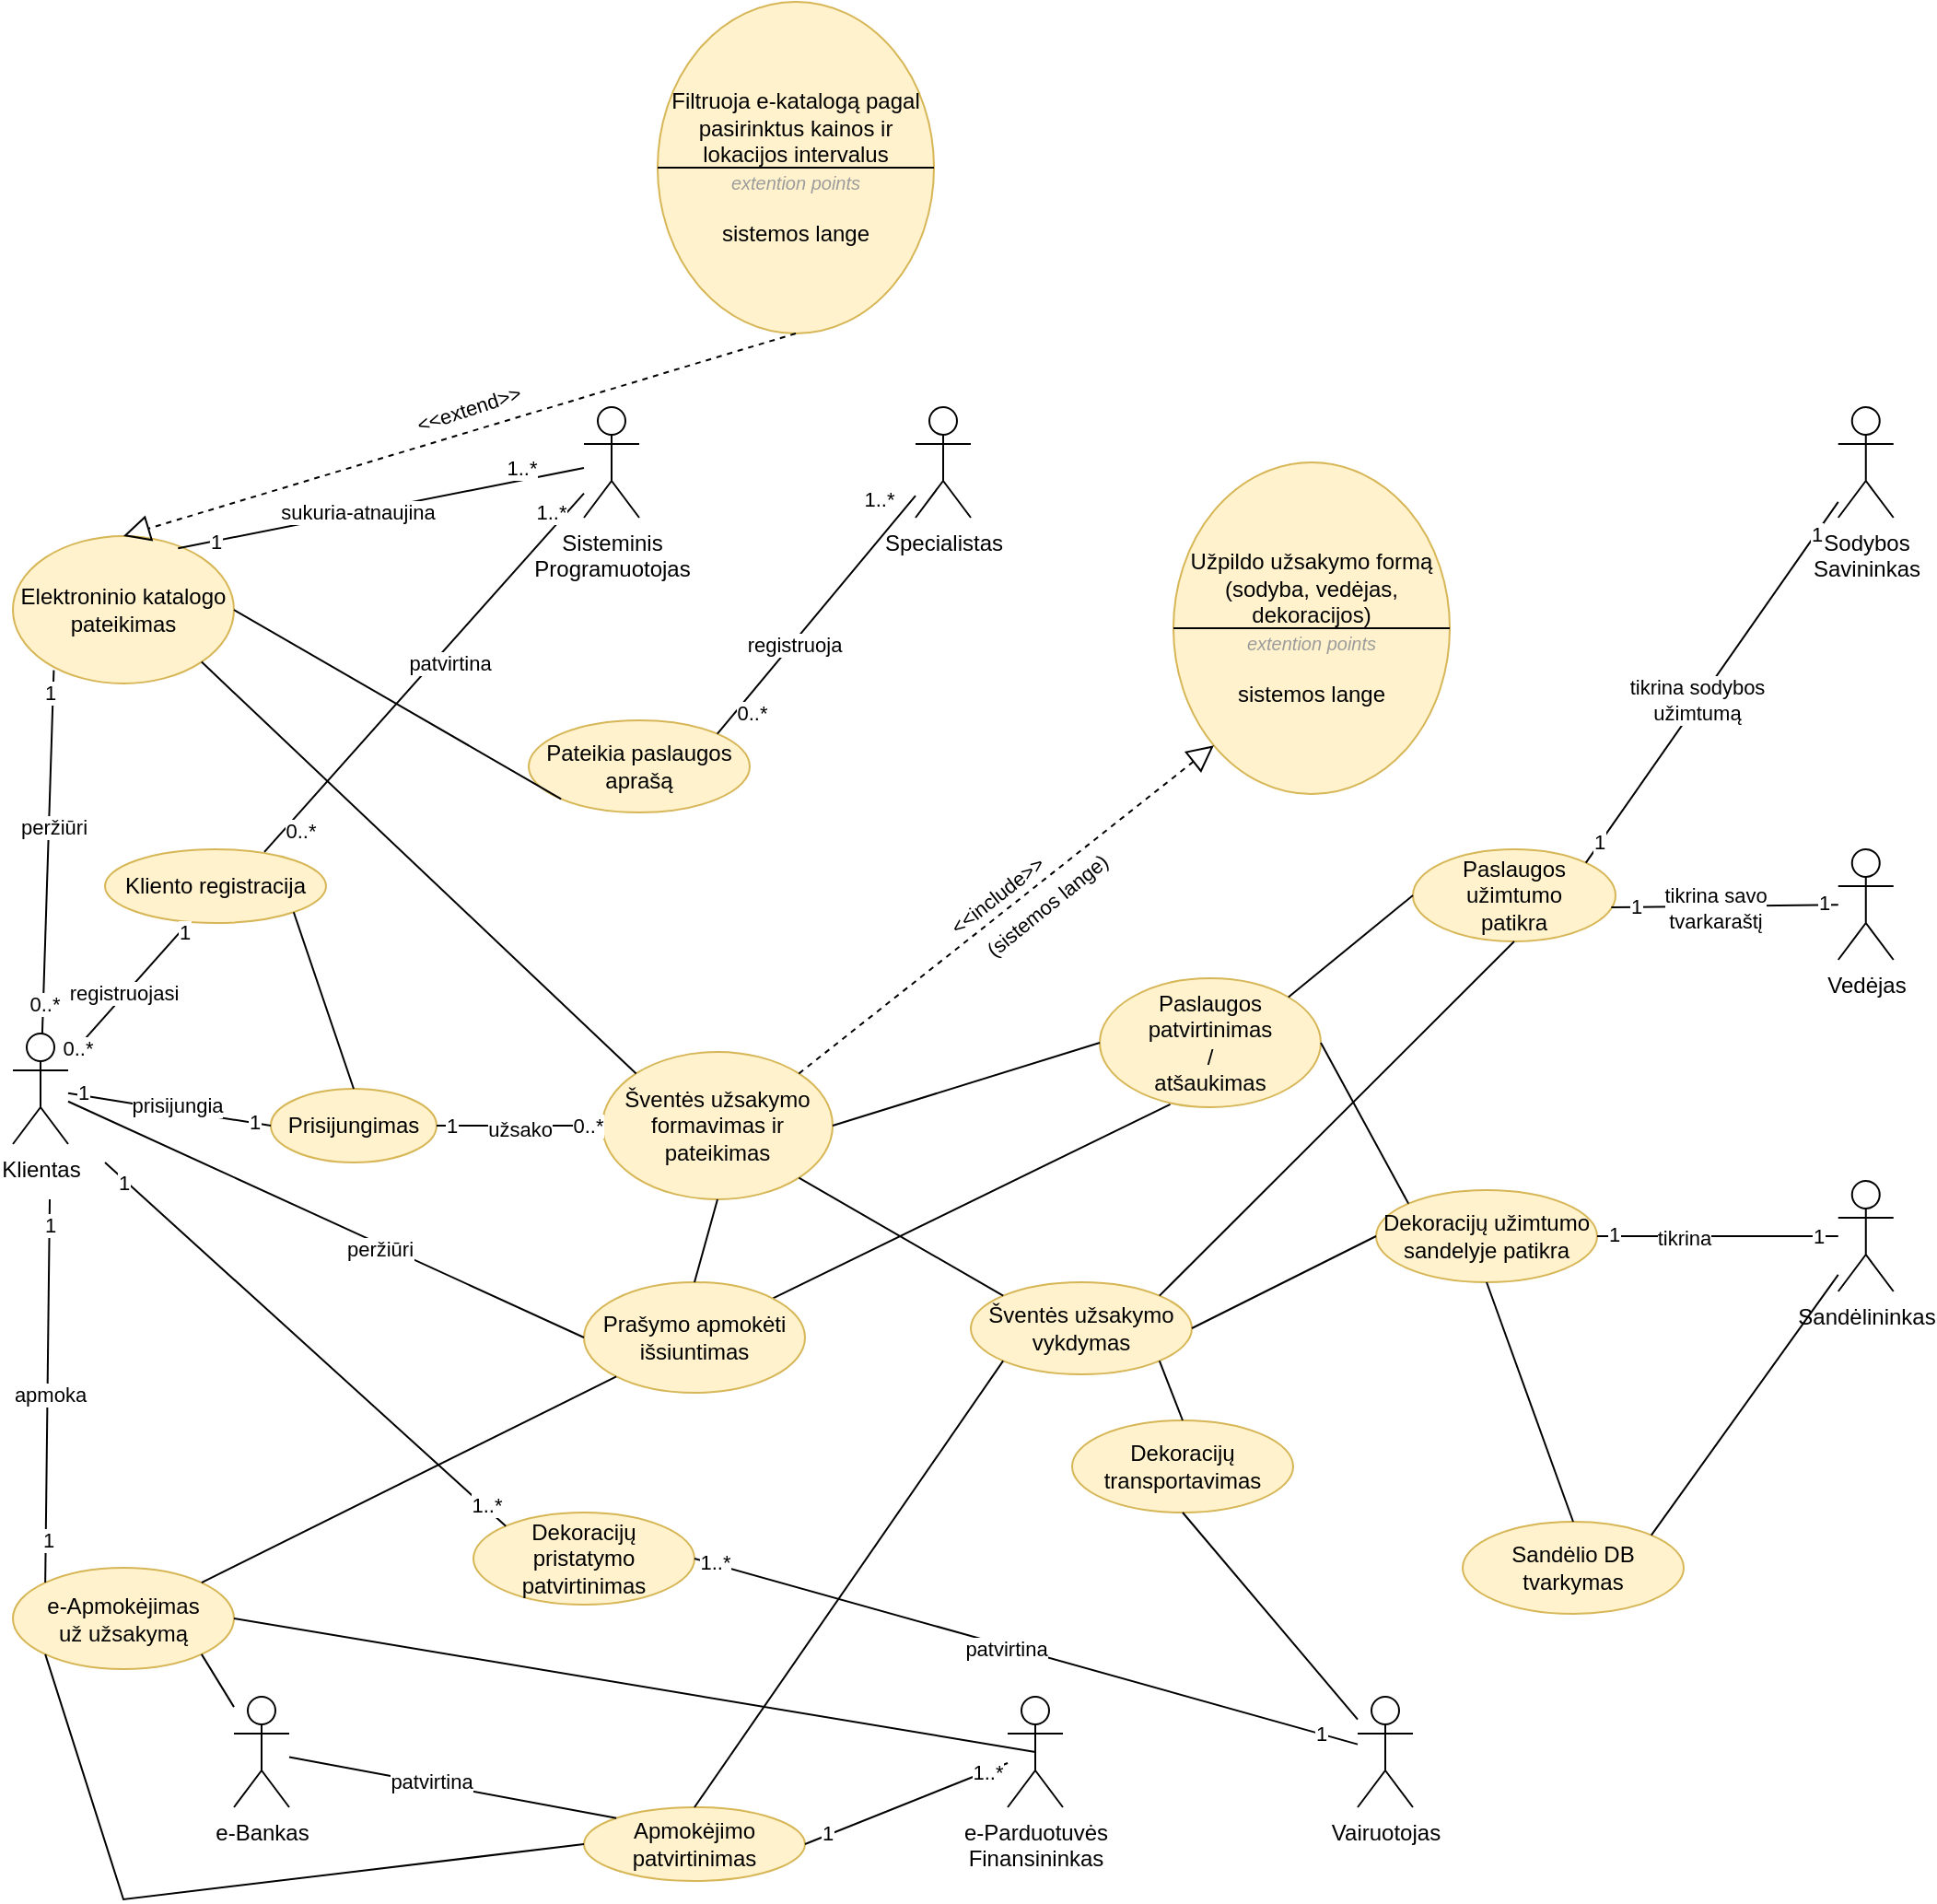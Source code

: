 <mxfile version="21.7.5" type="device">
  <diagram name="Puslapis-1" id="m5UZmGKEjFJvJKyYPvAq">
    <mxGraphModel dx="2049" dy="2252" grid="1" gridSize="10" guides="1" tooltips="1" connect="1" arrows="1" fold="1" page="1" pageScale="1" pageWidth="827" pageHeight="1169" math="0" shadow="0">
      <root>
        <mxCell id="0" />
        <mxCell id="1" parent="0" />
        <mxCell id="rnycu2j4dem3GArB-Dyt-1" value="Klientas" style="shape=umlActor;verticalLabelPosition=bottom;verticalAlign=top;html=1;outlineConnect=0;" parent="1" vertex="1">
          <mxGeometry x="40" y="320" width="30" height="60" as="geometry" />
        </mxCell>
        <mxCell id="rnycu2j4dem3GArB-Dyt-2" value="Vedėjas" style="shape=umlActor;verticalLabelPosition=bottom;verticalAlign=top;html=1;outlineConnect=0;" parent="1" vertex="1">
          <mxGeometry x="1030.88" y="220" width="30" height="60" as="geometry" />
        </mxCell>
        <mxCell id="rnycu2j4dem3GArB-Dyt-3" value="e-Bankas" style="shape=umlActor;verticalLabelPosition=bottom;verticalAlign=top;html=1;outlineConnect=0;" parent="1" vertex="1">
          <mxGeometry x="160" y="680" width="30" height="60" as="geometry" />
        </mxCell>
        <mxCell id="rnycu2j4dem3GArB-Dyt-4" value="Sisteminis&lt;br&gt;Programuotojas" style="shape=umlActor;verticalLabelPosition=bottom;verticalAlign=top;html=1;outlineConnect=0;" parent="1" vertex="1">
          <mxGeometry x="350" y="-20" width="30" height="60" as="geometry" />
        </mxCell>
        <mxCell id="rnycu2j4dem3GArB-Dyt-6" value="Sandėlininkas" style="shape=umlActor;verticalLabelPosition=bottom;verticalAlign=top;html=1;outlineConnect=0;" parent="1" vertex="1">
          <mxGeometry x="1030.88" y="400" width="30" height="60" as="geometry" />
        </mxCell>
        <mxCell id="rnycu2j4dem3GArB-Dyt-8" value="e-Parduotuvės&lt;br&gt;Finansininkas" style="shape=umlActor;verticalLabelPosition=bottom;verticalAlign=top;html=1;outlineConnect=0;" parent="1" vertex="1">
          <mxGeometry x="580" y="680" width="30" height="60" as="geometry" />
        </mxCell>
        <mxCell id="rnycu2j4dem3GArB-Dyt-9" value="Vairuotojas" style="shape=umlActor;verticalLabelPosition=bottom;verticalAlign=top;html=1;outlineConnect=0;" parent="1" vertex="1">
          <mxGeometry x="770" y="680" width="30" height="60" as="geometry" />
        </mxCell>
        <mxCell id="rnycu2j4dem3GArB-Dyt-13" value="Sodybos&lt;br&gt;Savininkas" style="shape=umlActor;verticalLabelPosition=bottom;verticalAlign=top;html=1;outlineConnect=0;" parent="1" vertex="1">
          <mxGeometry x="1030.88" y="-20" width="30" height="60" as="geometry" />
        </mxCell>
        <mxCell id="rnycu2j4dem3GArB-Dyt-15" value="Elektroninio katalogo&lt;br&gt;pateikimas" style="ellipse;whiteSpace=wrap;html=1;fillColor=#fff2cc;strokeColor=#d6b656;" parent="1" vertex="1">
          <mxGeometry x="40" y="50" width="120" height="80" as="geometry" />
        </mxCell>
        <mxCell id="rnycu2j4dem3GArB-Dyt-17" value="Specialistas" style="shape=umlActor;verticalLabelPosition=bottom;verticalAlign=top;html=1;outlineConnect=0;" parent="1" vertex="1">
          <mxGeometry x="530" y="-20" width="30" height="60" as="geometry" />
        </mxCell>
        <mxCell id="rnycu2j4dem3GArB-Dyt-21" value="Pateikia paslaugos&lt;br&gt;aprašą" style="ellipse;whiteSpace=wrap;html=1;fillColor=#fff2cc;strokeColor=#d6b656;" parent="1" vertex="1">
          <mxGeometry x="320" y="150" width="120" height="50" as="geometry" />
        </mxCell>
        <mxCell id="rnycu2j4dem3GArB-Dyt-23" value="" style="endArrow=none;html=1;rounded=0;exitX=1;exitY=0;exitDx=0;exitDy=0;" parent="1" source="rnycu2j4dem3GArB-Dyt-21" target="rnycu2j4dem3GArB-Dyt-17" edge="1">
          <mxGeometry width="50" height="50" relative="1" as="geometry">
            <mxPoint x="390" y="270" as="sourcePoint" />
            <mxPoint x="440" y="220" as="targetPoint" />
          </mxGeometry>
        </mxCell>
        <mxCell id="rnycu2j4dem3GArB-Dyt-26" value="registruoja" style="edgeLabel;html=1;align=center;verticalAlign=middle;resizable=0;points=[];" parent="rnycu2j4dem3GArB-Dyt-23" vertex="1" connectable="0">
          <mxGeometry x="-0.239" y="-1" relative="1" as="geometry">
            <mxPoint as="offset" />
          </mxGeometry>
        </mxCell>
        <mxCell id="rnycu2j4dem3GArB-Dyt-121" value="1..*" style="edgeLabel;html=1;align=center;verticalAlign=middle;resizable=0;points=[];" parent="rnycu2j4dem3GArB-Dyt-23" vertex="1" connectable="0">
          <mxGeometry x="0.873" y="1" relative="1" as="geometry">
            <mxPoint x="-13" y="-6" as="offset" />
          </mxGeometry>
        </mxCell>
        <mxCell id="rnycu2j4dem3GArB-Dyt-122" value="0..*" style="edgeLabel;html=1;align=center;verticalAlign=middle;resizable=0;points=[];" parent="rnycu2j4dem3GArB-Dyt-23" vertex="1" connectable="0">
          <mxGeometry x="-0.848" relative="1" as="geometry">
            <mxPoint x="10" y="-2" as="offset" />
          </mxGeometry>
        </mxCell>
        <mxCell id="rnycu2j4dem3GArB-Dyt-24" value="" style="endArrow=none;html=1;rounded=0;exitX=1;exitY=0.5;exitDx=0;exitDy=0;entryX=0;entryY=1;entryDx=0;entryDy=0;" parent="1" source="rnycu2j4dem3GArB-Dyt-15" target="rnycu2j4dem3GArB-Dyt-21" edge="1">
          <mxGeometry width="50" height="50" relative="1" as="geometry">
            <mxPoint x="390" y="270" as="sourcePoint" />
            <mxPoint x="440" y="220" as="targetPoint" />
          </mxGeometry>
        </mxCell>
        <mxCell id="rnycu2j4dem3GArB-Dyt-25" value="" style="endArrow=none;html=1;rounded=0;exitX=0.747;exitY=0.083;exitDx=0;exitDy=0;exitPerimeter=0;" parent="1" source="rnycu2j4dem3GArB-Dyt-15" target="rnycu2j4dem3GArB-Dyt-4" edge="1">
          <mxGeometry width="50" height="50" relative="1" as="geometry">
            <mxPoint x="390" y="270" as="sourcePoint" />
            <mxPoint x="440" y="220" as="targetPoint" />
          </mxGeometry>
        </mxCell>
        <mxCell id="rnycu2j4dem3GArB-Dyt-27" value="sukuria-atnaujina" style="edgeLabel;html=1;align=center;verticalAlign=middle;resizable=0;points=[];" parent="rnycu2j4dem3GArB-Dyt-25" vertex="1" connectable="0">
          <mxGeometry x="-0.112" y="1" relative="1" as="geometry">
            <mxPoint as="offset" />
          </mxGeometry>
        </mxCell>
        <mxCell id="rnycu2j4dem3GArB-Dyt-125" value="1..*" style="edgeLabel;html=1;align=center;verticalAlign=middle;resizable=0;points=[];" parent="rnycu2j4dem3GArB-Dyt-25" vertex="1" connectable="0">
          <mxGeometry x="0.787" y="1" relative="1" as="geometry">
            <mxPoint x="-10" y="-4" as="offset" />
          </mxGeometry>
        </mxCell>
        <mxCell id="rnycu2j4dem3GArB-Dyt-126" value="1" style="edgeLabel;html=1;align=center;verticalAlign=middle;resizable=0;points=[];" parent="rnycu2j4dem3GArB-Dyt-25" vertex="1" connectable="0">
          <mxGeometry x="-0.812" relative="1" as="geometry">
            <mxPoint as="offset" />
          </mxGeometry>
        </mxCell>
        <mxCell id="rnycu2j4dem3GArB-Dyt-28" value="" style="endArrow=none;html=1;rounded=0;entryX=0.185;entryY=0.91;entryDx=0;entryDy=0;entryPerimeter=0;" parent="1" source="rnycu2j4dem3GArB-Dyt-1" target="rnycu2j4dem3GArB-Dyt-15" edge="1">
          <mxGeometry width="50" height="50" relative="1" as="geometry">
            <mxPoint x="290" y="240" as="sourcePoint" />
            <mxPoint x="340" y="190" as="targetPoint" />
          </mxGeometry>
        </mxCell>
        <mxCell id="rnycu2j4dem3GArB-Dyt-29" value="peržiūri" style="edgeLabel;html=1;align=center;verticalAlign=middle;resizable=0;points=[];" parent="rnycu2j4dem3GArB-Dyt-28" vertex="1" connectable="0">
          <mxGeometry x="0.14" y="-2" relative="1" as="geometry">
            <mxPoint as="offset" />
          </mxGeometry>
        </mxCell>
        <mxCell id="rnycu2j4dem3GArB-Dyt-119" value="0..*" style="edgeLabel;html=1;align=center;verticalAlign=middle;resizable=0;points=[];" parent="rnycu2j4dem3GArB-Dyt-28" vertex="1" connectable="0">
          <mxGeometry x="-0.834" relative="1" as="geometry">
            <mxPoint as="offset" />
          </mxGeometry>
        </mxCell>
        <mxCell id="rnycu2j4dem3GArB-Dyt-120" value="1" style="edgeLabel;html=1;align=center;verticalAlign=middle;resizable=0;points=[];" parent="rnycu2j4dem3GArB-Dyt-28" vertex="1" connectable="0">
          <mxGeometry x="0.878" y="2" relative="1" as="geometry">
            <mxPoint as="offset" />
          </mxGeometry>
        </mxCell>
        <mxCell id="rnycu2j4dem3GArB-Dyt-30" value="Kliento registracija" style="ellipse;whiteSpace=wrap;html=1;fillColor=#fff2cc;strokeColor=#d6b656;" parent="1" vertex="1">
          <mxGeometry x="90" y="220" width="120" height="40" as="geometry" />
        </mxCell>
        <mxCell id="rnycu2j4dem3GArB-Dyt-31" value="" style="endArrow=none;html=1;rounded=0;entryX=0.38;entryY=0.987;entryDx=0;entryDy=0;entryPerimeter=0;" parent="1" source="rnycu2j4dem3GArB-Dyt-1" target="rnycu2j4dem3GArB-Dyt-30" edge="1">
          <mxGeometry width="50" height="50" relative="1" as="geometry">
            <mxPoint x="80" y="240" as="sourcePoint" />
            <mxPoint x="130" y="190" as="targetPoint" />
          </mxGeometry>
        </mxCell>
        <mxCell id="rnycu2j4dem3GArB-Dyt-32" value="registruojasi" style="edgeLabel;html=1;align=center;verticalAlign=middle;resizable=0;points=[];" parent="rnycu2j4dem3GArB-Dyt-31" vertex="1" connectable="0">
          <mxGeometry x="-0.068" y="1" relative="1" as="geometry">
            <mxPoint as="offset" />
          </mxGeometry>
        </mxCell>
        <mxCell id="rnycu2j4dem3GArB-Dyt-117" value="0..*" style="edgeLabel;html=1;align=center;verticalAlign=middle;resizable=0;points=[];" parent="rnycu2j4dem3GArB-Dyt-31" vertex="1" connectable="0">
          <mxGeometry x="-0.856" relative="1" as="geometry">
            <mxPoint as="offset" />
          </mxGeometry>
        </mxCell>
        <mxCell id="rnycu2j4dem3GArB-Dyt-118" value="1" style="edgeLabel;html=1;align=center;verticalAlign=middle;resizable=0;points=[];" parent="rnycu2j4dem3GArB-Dyt-31" vertex="1" connectable="0">
          <mxGeometry x="0.881" y="-1" relative="1" as="geometry">
            <mxPoint as="offset" />
          </mxGeometry>
        </mxCell>
        <mxCell id="rnycu2j4dem3GArB-Dyt-33" value="" style="endArrow=none;html=1;rounded=0;exitX=0.721;exitY=0.035;exitDx=0;exitDy=0;exitPerimeter=0;" parent="1" source="rnycu2j4dem3GArB-Dyt-30" target="rnycu2j4dem3GArB-Dyt-4" edge="1">
          <mxGeometry width="50" height="50" relative="1" as="geometry">
            <mxPoint x="80" y="190" as="sourcePoint" />
            <mxPoint x="130" y="140" as="targetPoint" />
          </mxGeometry>
        </mxCell>
        <mxCell id="rnycu2j4dem3GArB-Dyt-34" value="patvirtina" style="edgeLabel;html=1;align=center;verticalAlign=middle;resizable=0;points=[];" parent="rnycu2j4dem3GArB-Dyt-33" vertex="1" connectable="0">
          <mxGeometry x="-0.383" y="1" relative="1" as="geometry">
            <mxPoint x="47" y="-42" as="offset" />
          </mxGeometry>
        </mxCell>
        <mxCell id="rnycu2j4dem3GArB-Dyt-123" value="1..*" style="edgeLabel;html=1;align=center;verticalAlign=middle;resizable=0;points=[];" parent="rnycu2j4dem3GArB-Dyt-33" vertex="1" connectable="0">
          <mxGeometry x="0.91" y="1" relative="1" as="geometry">
            <mxPoint x="-10" y="2" as="offset" />
          </mxGeometry>
        </mxCell>
        <mxCell id="rnycu2j4dem3GArB-Dyt-124" value="0..*" style="edgeLabel;html=1;align=center;verticalAlign=middle;resizable=0;points=[];" parent="rnycu2j4dem3GArB-Dyt-33" vertex="1" connectable="0">
          <mxGeometry x="-0.872" y="1" relative="1" as="geometry">
            <mxPoint x="9" y="1" as="offset" />
          </mxGeometry>
        </mxCell>
        <mxCell id="rnycu2j4dem3GArB-Dyt-36" value="Šventės užsakymo formavimas ir pateikimas" style="ellipse;whiteSpace=wrap;html=1;fillColor=#fff2cc;strokeColor=#d6b656;" parent="1" vertex="1">
          <mxGeometry x="360" y="330" width="125" height="80" as="geometry" />
        </mxCell>
        <mxCell id="rnycu2j4dem3GArB-Dyt-38" value="Prisijungimas" style="ellipse;whiteSpace=wrap;html=1;fillColor=#fff2cc;strokeColor=#d6b656;" parent="1" vertex="1">
          <mxGeometry x="180" y="350" width="90" height="40" as="geometry" />
        </mxCell>
        <mxCell id="rnycu2j4dem3GArB-Dyt-39" value="" style="endArrow=none;html=1;rounded=0;entryX=0;entryY=0.5;entryDx=0;entryDy=0;" parent="1" source="rnycu2j4dem3GArB-Dyt-1" target="rnycu2j4dem3GArB-Dyt-38" edge="1">
          <mxGeometry width="50" height="50" relative="1" as="geometry">
            <mxPoint x="330" y="380" as="sourcePoint" />
            <mxPoint x="380" y="330" as="targetPoint" />
          </mxGeometry>
        </mxCell>
        <mxCell id="rnycu2j4dem3GArB-Dyt-41" value="prisijungia" style="edgeLabel;html=1;align=center;verticalAlign=middle;resizable=0;points=[];" parent="rnycu2j4dem3GArB-Dyt-39" vertex="1" connectable="0">
          <mxGeometry x="0.069" y="3" relative="1" as="geometry">
            <mxPoint as="offset" />
          </mxGeometry>
        </mxCell>
        <mxCell id="rnycu2j4dem3GArB-Dyt-127" value="1" style="edgeLabel;html=1;align=center;verticalAlign=middle;resizable=0;points=[];" parent="rnycu2j4dem3GArB-Dyt-39" vertex="1" connectable="0">
          <mxGeometry x="-0.858" y="2" relative="1" as="geometry">
            <mxPoint as="offset" />
          </mxGeometry>
        </mxCell>
        <mxCell id="rnycu2j4dem3GArB-Dyt-128" value="1" style="edgeLabel;html=1;align=center;verticalAlign=middle;resizable=0;points=[];" parent="rnycu2j4dem3GArB-Dyt-39" vertex="1" connectable="0">
          <mxGeometry x="0.829" y="1" relative="1" as="geometry">
            <mxPoint as="offset" />
          </mxGeometry>
        </mxCell>
        <mxCell id="rnycu2j4dem3GArB-Dyt-40" value="" style="endArrow=none;html=1;rounded=0;entryX=0;entryY=0.5;entryDx=0;entryDy=0;exitX=1;exitY=0.5;exitDx=0;exitDy=0;" parent="1" source="rnycu2j4dem3GArB-Dyt-38" target="rnycu2j4dem3GArB-Dyt-36" edge="1">
          <mxGeometry width="50" height="50" relative="1" as="geometry">
            <mxPoint x="230" y="388" as="sourcePoint" />
            <mxPoint x="313" y="410" as="targetPoint" />
          </mxGeometry>
        </mxCell>
        <mxCell id="rnycu2j4dem3GArB-Dyt-44" value="užsako" style="edgeLabel;html=1;align=center;verticalAlign=middle;resizable=0;points=[];" parent="rnycu2j4dem3GArB-Dyt-40" vertex="1" connectable="0">
          <mxGeometry x="0.0" y="-2" relative="1" as="geometry">
            <mxPoint as="offset" />
          </mxGeometry>
        </mxCell>
        <mxCell id="rnycu2j4dem3GArB-Dyt-135" value="1" style="edgeLabel;html=1;align=center;verticalAlign=middle;resizable=0;points=[];" parent="rnycu2j4dem3GArB-Dyt-40" vertex="1" connectable="0">
          <mxGeometry x="-0.819" relative="1" as="geometry">
            <mxPoint as="offset" />
          </mxGeometry>
        </mxCell>
        <mxCell id="rnycu2j4dem3GArB-Dyt-136" value="0..*" style="edgeLabel;html=1;align=center;verticalAlign=middle;resizable=0;points=[];" parent="rnycu2j4dem3GArB-Dyt-40" vertex="1" connectable="0">
          <mxGeometry x="0.806" relative="1" as="geometry">
            <mxPoint as="offset" />
          </mxGeometry>
        </mxCell>
        <mxCell id="rnycu2j4dem3GArB-Dyt-45" value="Paslaugos patvirtinimas&lt;br&gt;/&lt;br&gt;atšaukimas" style="ellipse;whiteSpace=wrap;html=1;fillColor=#fff2cc;strokeColor=#d6b656;" parent="1" vertex="1">
          <mxGeometry x="630" y="290" width="120" height="70" as="geometry" />
        </mxCell>
        <mxCell id="rnycu2j4dem3GArB-Dyt-46" value="Paslaugos užimtumo&lt;br&gt;patikra" style="ellipse;whiteSpace=wrap;html=1;fillColor=#fff2cc;strokeColor=#d6b656;" parent="1" vertex="1">
          <mxGeometry x="800" y="220" width="110" height="50" as="geometry" />
        </mxCell>
        <mxCell id="rnycu2j4dem3GArB-Dyt-48" value="" style="endArrow=none;html=1;rounded=0;exitX=1;exitY=0;exitDx=0;exitDy=0;" parent="1" source="rnycu2j4dem3GArB-Dyt-46" target="rnycu2j4dem3GArB-Dyt-13" edge="1">
          <mxGeometry width="50" height="50" relative="1" as="geometry">
            <mxPoint x="900.002" y="185.393" as="sourcePoint" />
            <mxPoint x="510.88" y="270" as="targetPoint" />
          </mxGeometry>
        </mxCell>
        <mxCell id="rnycu2j4dem3GArB-Dyt-55" value="tikrina sodybos&lt;br&gt;užimtumą" style="edgeLabel;html=1;align=center;verticalAlign=middle;resizable=0;points=[];" parent="rnycu2j4dem3GArB-Dyt-48" vertex="1" connectable="0">
          <mxGeometry x="0.069" relative="1" as="geometry">
            <mxPoint x="-13" y="16" as="offset" />
          </mxGeometry>
        </mxCell>
        <mxCell id="rnycu2j4dem3GArB-Dyt-145" value="1" style="edgeLabel;html=1;align=center;verticalAlign=middle;resizable=0;points=[];" parent="rnycu2j4dem3GArB-Dyt-48" vertex="1" connectable="0">
          <mxGeometry x="0.821" relative="1" as="geometry">
            <mxPoint as="offset" />
          </mxGeometry>
        </mxCell>
        <mxCell id="rnycu2j4dem3GArB-Dyt-146" value="1" style="edgeLabel;html=1;align=center;verticalAlign=middle;resizable=0;points=[];" parent="rnycu2j4dem3GArB-Dyt-48" vertex="1" connectable="0">
          <mxGeometry x="-0.89" y="1" relative="1" as="geometry">
            <mxPoint as="offset" />
          </mxGeometry>
        </mxCell>
        <mxCell id="rnycu2j4dem3GArB-Dyt-49" value="" style="endArrow=none;html=1;rounded=0;exitX=0.979;exitY=0.63;exitDx=0;exitDy=0;exitPerimeter=0;" parent="1" source="rnycu2j4dem3GArB-Dyt-46" target="rnycu2j4dem3GArB-Dyt-2" edge="1">
          <mxGeometry width="50" height="50" relative="1" as="geometry">
            <mxPoint x="904.722" y="222.7" as="sourcePoint" />
            <mxPoint x="873.88" y="190" as="targetPoint" />
          </mxGeometry>
        </mxCell>
        <mxCell id="rnycu2j4dem3GArB-Dyt-57" value="tikrina savo&lt;br&gt;tvarkaraštį" style="edgeLabel;html=1;align=center;verticalAlign=middle;resizable=0;points=[];" parent="rnycu2j4dem3GArB-Dyt-49" vertex="1" connectable="0">
          <mxGeometry x="-0.085" y="-1" relative="1" as="geometry">
            <mxPoint as="offset" />
          </mxGeometry>
        </mxCell>
        <mxCell id="rnycu2j4dem3GArB-Dyt-144" value="1" style="edgeLabel;html=1;align=center;verticalAlign=middle;resizable=0;points=[];" parent="rnycu2j4dem3GArB-Dyt-49" vertex="1" connectable="0">
          <mxGeometry x="0.868" y="2" relative="1" as="geometry">
            <mxPoint as="offset" />
          </mxGeometry>
        </mxCell>
        <mxCell id="rnycu2j4dem3GArB-Dyt-147" value="1" style="edgeLabel;html=1;align=center;verticalAlign=middle;resizable=0;points=[];" parent="rnycu2j4dem3GArB-Dyt-49" vertex="1" connectable="0">
          <mxGeometry x="-0.781" y="1" relative="1" as="geometry">
            <mxPoint as="offset" />
          </mxGeometry>
        </mxCell>
        <mxCell id="rnycu2j4dem3GArB-Dyt-50" value="" style="endArrow=none;html=1;rounded=0;exitX=1;exitY=0;exitDx=0;exitDy=0;entryX=0;entryY=0.5;entryDx=0;entryDy=0;" parent="1" source="rnycu2j4dem3GArB-Dyt-45" target="rnycu2j4dem3GArB-Dyt-46" edge="1">
          <mxGeometry width="50" height="50" relative="1" as="geometry">
            <mxPoint x="540" y="280" as="sourcePoint" />
            <mxPoint x="590" y="270" as="targetPoint" />
          </mxGeometry>
        </mxCell>
        <mxCell id="rnycu2j4dem3GArB-Dyt-52" value="" style="endArrow=none;html=1;rounded=0;entryX=0;entryY=0.5;entryDx=0;entryDy=0;exitX=1;exitY=0.5;exitDx=0;exitDy=0;" parent="1" source="rnycu2j4dem3GArB-Dyt-36" target="rnycu2j4dem3GArB-Dyt-45" edge="1">
          <mxGeometry width="50" height="50" relative="1" as="geometry">
            <mxPoint x="400" y="360" as="sourcePoint" />
            <mxPoint x="450" y="310" as="targetPoint" />
          </mxGeometry>
        </mxCell>
        <mxCell id="rnycu2j4dem3GArB-Dyt-59" value="Dekoracijų&amp;nbsp;užimtumo sandelyje patikra" style="ellipse;whiteSpace=wrap;html=1;fillColor=#fff2cc;strokeColor=#d6b656;" parent="1" vertex="1">
          <mxGeometry x="780" y="405" width="120" height="50" as="geometry" />
        </mxCell>
        <mxCell id="rnycu2j4dem3GArB-Dyt-63" value="" style="endArrow=none;html=1;rounded=0;exitX=1;exitY=0.5;exitDx=0;exitDy=0;" parent="1" source="rnycu2j4dem3GArB-Dyt-59" target="rnycu2j4dem3GArB-Dyt-6" edge="1">
          <mxGeometry width="50" height="50" relative="1" as="geometry">
            <mxPoint x="710" y="490" as="sourcePoint" />
            <mxPoint x="760" y="440" as="targetPoint" />
          </mxGeometry>
        </mxCell>
        <mxCell id="rnycu2j4dem3GArB-Dyt-64" value="tikrina" style="edgeLabel;html=1;align=center;verticalAlign=middle;resizable=0;points=[];" parent="rnycu2j4dem3GArB-Dyt-63" vertex="1" connectable="0">
          <mxGeometry x="-0.281" y="-1" relative="1" as="geometry">
            <mxPoint as="offset" />
          </mxGeometry>
        </mxCell>
        <mxCell id="rnycu2j4dem3GArB-Dyt-142" value="1" style="edgeLabel;html=1;align=center;verticalAlign=middle;resizable=0;points=[];" parent="rnycu2j4dem3GArB-Dyt-63" vertex="1" connectable="0">
          <mxGeometry x="-0.863" y="1" relative="1" as="geometry">
            <mxPoint as="offset" />
          </mxGeometry>
        </mxCell>
        <mxCell id="rnycu2j4dem3GArB-Dyt-143" value="1" style="edgeLabel;html=1;align=center;verticalAlign=middle;resizable=0;points=[];" parent="rnycu2j4dem3GArB-Dyt-63" vertex="1" connectable="0">
          <mxGeometry x="0.832" relative="1" as="geometry">
            <mxPoint as="offset" />
          </mxGeometry>
        </mxCell>
        <mxCell id="rnycu2j4dem3GArB-Dyt-65" value="" style="endArrow=none;html=1;rounded=0;entryX=1;entryY=0.5;entryDx=0;entryDy=0;exitX=0;exitY=0;exitDx=0;exitDy=0;" parent="1" source="rnycu2j4dem3GArB-Dyt-59" target="rnycu2j4dem3GArB-Dyt-45" edge="1">
          <mxGeometry width="50" height="50" relative="1" as="geometry">
            <mxPoint x="710" y="490" as="sourcePoint" />
            <mxPoint x="760" y="440" as="targetPoint" />
          </mxGeometry>
        </mxCell>
        <mxCell id="rnycu2j4dem3GArB-Dyt-67" value="Sandėlio DB tvarkymas" style="ellipse;whiteSpace=wrap;html=1;fillColor=#fff2cc;strokeColor=#d6b656;" parent="1" vertex="1">
          <mxGeometry x="827" y="585" width="120" height="50" as="geometry" />
        </mxCell>
        <mxCell id="rnycu2j4dem3GArB-Dyt-68" value="" style="endArrow=none;html=1;rounded=0;exitX=1;exitY=0;exitDx=0;exitDy=0;" parent="1" source="rnycu2j4dem3GArB-Dyt-67" target="rnycu2j4dem3GArB-Dyt-6" edge="1">
          <mxGeometry width="50" height="50" relative="1" as="geometry">
            <mxPoint x="890" y="570" as="sourcePoint" />
            <mxPoint x="930" y="480" as="targetPoint" />
          </mxGeometry>
        </mxCell>
        <mxCell id="rnycu2j4dem3GArB-Dyt-69" value="" style="endArrow=none;html=1;rounded=0;entryX=0.5;entryY=1;entryDx=0;entryDy=0;exitX=0.5;exitY=0;exitDx=0;exitDy=0;" parent="1" source="rnycu2j4dem3GArB-Dyt-67" target="rnycu2j4dem3GArB-Dyt-59" edge="1">
          <mxGeometry width="50" height="50" relative="1" as="geometry">
            <mxPoint x="750" y="610" as="sourcePoint" />
            <mxPoint x="762.573" y="532.616" as="targetPoint" />
          </mxGeometry>
        </mxCell>
        <mxCell id="rnycu2j4dem3GArB-Dyt-74" value="e-Apmokėjimas&lt;br&gt;už užsakymą" style="ellipse;whiteSpace=wrap;html=1;fillColor=#fff2cc;strokeColor=#d6b656;" parent="1" vertex="1">
          <mxGeometry x="40" y="610" width="120" height="55" as="geometry" />
        </mxCell>
        <mxCell id="rnycu2j4dem3GArB-Dyt-75" value="" style="endArrow=none;html=1;rounded=0;exitX=0;exitY=0;exitDx=0;exitDy=0;" parent="1" source="rnycu2j4dem3GArB-Dyt-74" edge="1">
          <mxGeometry width="50" height="50" relative="1" as="geometry">
            <mxPoint x="80" y="520" as="sourcePoint" />
            <mxPoint x="60" y="410" as="targetPoint" />
          </mxGeometry>
        </mxCell>
        <mxCell id="rnycu2j4dem3GArB-Dyt-87" value="apmoka" style="edgeLabel;html=1;align=center;verticalAlign=middle;resizable=0;points=[];" parent="rnycu2j4dem3GArB-Dyt-75" vertex="1" connectable="0">
          <mxGeometry x="-0.013" y="-1" relative="1" as="geometry">
            <mxPoint as="offset" />
          </mxGeometry>
        </mxCell>
        <mxCell id="rnycu2j4dem3GArB-Dyt-133" value="1" style="edgeLabel;html=1;align=center;verticalAlign=middle;resizable=0;points=[];" parent="rnycu2j4dem3GArB-Dyt-75" vertex="1" connectable="0">
          <mxGeometry x="0.864" relative="1" as="geometry">
            <mxPoint as="offset" />
          </mxGeometry>
        </mxCell>
        <mxCell id="rnycu2j4dem3GArB-Dyt-134" value="1" style="edgeLabel;html=1;align=center;verticalAlign=middle;resizable=0;points=[];" parent="rnycu2j4dem3GArB-Dyt-75" vertex="1" connectable="0">
          <mxGeometry x="-0.774" y="-1" relative="1" as="geometry">
            <mxPoint as="offset" />
          </mxGeometry>
        </mxCell>
        <mxCell id="rnycu2j4dem3GArB-Dyt-77" value="" style="endArrow=none;html=1;rounded=0;entryX=1;entryY=1;entryDx=0;entryDy=0;" parent="1" source="rnycu2j4dem3GArB-Dyt-3" target="rnycu2j4dem3GArB-Dyt-74" edge="1">
          <mxGeometry width="50" height="50" relative="1" as="geometry">
            <mxPoint x="140" y="710" as="sourcePoint" />
            <mxPoint x="190" y="660" as="targetPoint" />
          </mxGeometry>
        </mxCell>
        <mxCell id="rnycu2j4dem3GArB-Dyt-80" value="Apmokėjimo patvirtinimas" style="ellipse;whiteSpace=wrap;html=1;fillColor=#fff2cc;strokeColor=#d6b656;" parent="1" vertex="1">
          <mxGeometry x="350" y="740" width="120" height="40" as="geometry" />
        </mxCell>
        <mxCell id="rnycu2j4dem3GArB-Dyt-81" value="" style="endArrow=none;html=1;rounded=0;entryX=0;entryY=1;entryDx=0;entryDy=0;exitX=0;exitY=0.5;exitDx=0;exitDy=0;" parent="1" source="rnycu2j4dem3GArB-Dyt-80" target="rnycu2j4dem3GArB-Dyt-74" edge="1">
          <mxGeometry width="50" height="50" relative="1" as="geometry">
            <mxPoint x="50" y="690" as="sourcePoint" />
            <mxPoint x="100" y="640" as="targetPoint" />
            <Array as="points">
              <mxPoint x="100" y="790" />
            </Array>
          </mxGeometry>
        </mxCell>
        <mxCell id="rnycu2j4dem3GArB-Dyt-84" value="" style="endArrow=none;html=1;rounded=0;entryX=0;entryY=0;entryDx=0;entryDy=0;" parent="1" source="rnycu2j4dem3GArB-Dyt-3" target="rnycu2j4dem3GArB-Dyt-80" edge="1">
          <mxGeometry width="50" height="50" relative="1" as="geometry">
            <mxPoint x="270" y="740" as="sourcePoint" />
            <mxPoint x="320" y="690" as="targetPoint" />
          </mxGeometry>
        </mxCell>
        <mxCell id="rnycu2j4dem3GArB-Dyt-89" value="patvirtina" style="edgeLabel;html=1;align=center;verticalAlign=middle;resizable=0;points=[];" parent="rnycu2j4dem3GArB-Dyt-84" vertex="1" connectable="0">
          <mxGeometry x="-0.138" y="1" relative="1" as="geometry">
            <mxPoint as="offset" />
          </mxGeometry>
        </mxCell>
        <mxCell id="rnycu2j4dem3GArB-Dyt-85" value="" style="endArrow=none;html=1;rounded=0;exitX=1;exitY=0.5;exitDx=0;exitDy=0;" parent="1" source="rnycu2j4dem3GArB-Dyt-80" target="rnycu2j4dem3GArB-Dyt-8" edge="1">
          <mxGeometry width="50" height="50" relative="1" as="geometry">
            <mxPoint x="500" y="830" as="sourcePoint" />
            <mxPoint x="550" y="780" as="targetPoint" />
          </mxGeometry>
        </mxCell>
        <mxCell id="rnycu2j4dem3GArB-Dyt-129" value="1..*" style="edgeLabel;html=1;align=center;verticalAlign=middle;resizable=0;points=[];" parent="rnycu2j4dem3GArB-Dyt-85" vertex="1" connectable="0">
          <mxGeometry x="0.788" relative="1" as="geometry">
            <mxPoint as="offset" />
          </mxGeometry>
        </mxCell>
        <mxCell id="rnycu2j4dem3GArB-Dyt-131" value="1" style="edgeLabel;html=1;align=center;verticalAlign=middle;resizable=0;points=[];" parent="rnycu2j4dem3GArB-Dyt-85" vertex="1" connectable="0">
          <mxGeometry x="-0.776" y="1" relative="1" as="geometry">
            <mxPoint as="offset" />
          </mxGeometry>
        </mxCell>
        <mxCell id="rnycu2j4dem3GArB-Dyt-90" value="Dekoracijų transportavimas" style="ellipse;whiteSpace=wrap;html=1;fillColor=#fff2cc;strokeColor=#d6b656;" parent="1" vertex="1">
          <mxGeometry x="615" y="530" width="120" height="50" as="geometry" />
        </mxCell>
        <mxCell id="rnycu2j4dem3GArB-Dyt-91" value="Šventės užsakymo vykdymas" style="ellipse;whiteSpace=wrap;html=1;fillColor=#fff2cc;strokeColor=#d6b656;" parent="1" vertex="1">
          <mxGeometry x="560" y="455" width="120" height="50" as="geometry" />
        </mxCell>
        <mxCell id="rnycu2j4dem3GArB-Dyt-92" value="Dekoracijų&lt;br&gt;pristatymo patvirtinimas" style="ellipse;whiteSpace=wrap;html=1;fillColor=#fff2cc;strokeColor=#d6b656;" parent="1" vertex="1">
          <mxGeometry x="290" y="580" width="120" height="50" as="geometry" />
        </mxCell>
        <mxCell id="rnycu2j4dem3GArB-Dyt-93" value="" style="endArrow=none;html=1;rounded=0;exitX=0;exitY=0;exitDx=0;exitDy=0;" parent="1" source="rnycu2j4dem3GArB-Dyt-92" edge="1">
          <mxGeometry width="50" height="50" relative="1" as="geometry">
            <mxPoint x="150" y="520" as="sourcePoint" />
            <mxPoint x="90" y="390" as="targetPoint" />
          </mxGeometry>
        </mxCell>
        <mxCell id="rnycu2j4dem3GArB-Dyt-137" value="1" style="edgeLabel;html=1;align=center;verticalAlign=middle;resizable=0;points=[];" parent="rnycu2j4dem3GArB-Dyt-93" vertex="1" connectable="0">
          <mxGeometry x="0.902" y="1" relative="1" as="geometry">
            <mxPoint as="offset" />
          </mxGeometry>
        </mxCell>
        <mxCell id="rnycu2j4dem3GArB-Dyt-138" value="1..*" style="edgeLabel;html=1;align=center;verticalAlign=middle;resizable=0;points=[];" parent="rnycu2j4dem3GArB-Dyt-93" vertex="1" connectable="0">
          <mxGeometry x="-0.891" y="-1" relative="1" as="geometry">
            <mxPoint as="offset" />
          </mxGeometry>
        </mxCell>
        <mxCell id="rnycu2j4dem3GArB-Dyt-94" value="" style="endArrow=none;html=1;rounded=0;exitX=1;exitY=0.5;exitDx=0;exitDy=0;" parent="1" source="rnycu2j4dem3GArB-Dyt-92" target="rnycu2j4dem3GArB-Dyt-9" edge="1">
          <mxGeometry width="50" height="50" relative="1" as="geometry">
            <mxPoint x="530" y="630" as="sourcePoint" />
            <mxPoint x="580" y="580" as="targetPoint" />
          </mxGeometry>
        </mxCell>
        <mxCell id="rnycu2j4dem3GArB-Dyt-139" value="1" style="edgeLabel;html=1;align=center;verticalAlign=middle;resizable=0;points=[];" parent="rnycu2j4dem3GArB-Dyt-94" vertex="1" connectable="0">
          <mxGeometry x="0.888" relative="1" as="geometry">
            <mxPoint as="offset" />
          </mxGeometry>
        </mxCell>
        <mxCell id="rnycu2j4dem3GArB-Dyt-140" value="1..*" style="edgeLabel;html=1;align=center;verticalAlign=middle;resizable=0;points=[];" parent="rnycu2j4dem3GArB-Dyt-94" vertex="1" connectable="0">
          <mxGeometry x="-0.945" y="1" relative="1" as="geometry">
            <mxPoint as="offset" />
          </mxGeometry>
        </mxCell>
        <mxCell id="rnycu2j4dem3GArB-Dyt-141" value="patvirtina" style="edgeLabel;html=1;align=center;verticalAlign=middle;resizable=0;points=[];" parent="rnycu2j4dem3GArB-Dyt-94" vertex="1" connectable="0">
          <mxGeometry x="-0.06" y="-1" relative="1" as="geometry">
            <mxPoint as="offset" />
          </mxGeometry>
        </mxCell>
        <mxCell id="rnycu2j4dem3GArB-Dyt-95" value="" style="endArrow=none;html=1;rounded=0;entryX=0.5;entryY=1;entryDx=0;entryDy=0;" parent="1" source="rnycu2j4dem3GArB-Dyt-9" target="rnycu2j4dem3GArB-Dyt-90" edge="1">
          <mxGeometry width="50" height="50" relative="1" as="geometry">
            <mxPoint x="730" y="650" as="sourcePoint" />
            <mxPoint x="780" y="630" as="targetPoint" />
          </mxGeometry>
        </mxCell>
        <mxCell id="rnycu2j4dem3GArB-Dyt-96" value="" style="endArrow=none;html=1;rounded=0;exitX=1;exitY=1;exitDx=0;exitDy=0;entryX=0.5;entryY=0;entryDx=0;entryDy=0;" parent="1" source="rnycu2j4dem3GArB-Dyt-91" target="rnycu2j4dem3GArB-Dyt-90" edge="1">
          <mxGeometry width="50" height="50" relative="1" as="geometry">
            <mxPoint x="610" y="540" as="sourcePoint" />
            <mxPoint x="660" y="490" as="targetPoint" />
          </mxGeometry>
        </mxCell>
        <mxCell id="rnycu2j4dem3GArB-Dyt-97" value="" style="endArrow=none;html=1;rounded=0;entryX=0.319;entryY=0.977;entryDx=0;entryDy=0;entryPerimeter=0;exitX=1;exitY=0;exitDx=0;exitDy=0;" parent="1" source="rnycu2j4dem3GArB-Dyt-102" target="rnycu2j4dem3GArB-Dyt-45" edge="1">
          <mxGeometry width="50" height="50" relative="1" as="geometry">
            <mxPoint x="520" y="420" as="sourcePoint" />
            <mxPoint x="570" y="370" as="targetPoint" />
          </mxGeometry>
        </mxCell>
        <mxCell id="rnycu2j4dem3GArB-Dyt-98" value="" style="endArrow=none;html=1;rounded=0;exitX=0.5;exitY=0;exitDx=0;exitDy=0;entryX=0;entryY=1;entryDx=0;entryDy=0;" parent="1" source="rnycu2j4dem3GArB-Dyt-80" target="rnycu2j4dem3GArB-Dyt-91" edge="1">
          <mxGeometry width="50" height="50" relative="1" as="geometry">
            <mxPoint x="470" y="670" as="sourcePoint" />
            <mxPoint x="520" y="620" as="targetPoint" />
          </mxGeometry>
        </mxCell>
        <mxCell id="rnycu2j4dem3GArB-Dyt-99" value="" style="endArrow=none;html=1;rounded=0;entryX=0;entryY=0;entryDx=0;entryDy=0;exitX=1;exitY=1;exitDx=0;exitDy=0;" parent="1" source="rnycu2j4dem3GArB-Dyt-15" target="rnycu2j4dem3GArB-Dyt-36" edge="1">
          <mxGeometry width="50" height="50" relative="1" as="geometry">
            <mxPoint x="290" y="330" as="sourcePoint" />
            <mxPoint x="340" y="280" as="targetPoint" />
          </mxGeometry>
        </mxCell>
        <mxCell id="rnycu2j4dem3GArB-Dyt-102" value="Prašymo apmokėti išsiuntimas" style="ellipse;whiteSpace=wrap;html=1;fillColor=#fff2cc;strokeColor=#d6b656;" parent="1" vertex="1">
          <mxGeometry x="350" y="455" width="120" height="60" as="geometry" />
        </mxCell>
        <mxCell id="rnycu2j4dem3GArB-Dyt-104" value="" style="endArrow=none;html=1;rounded=0;entryX=0;entryY=0.5;entryDx=0;entryDy=0;" parent="1" source="rnycu2j4dem3GArB-Dyt-1" target="rnycu2j4dem3GArB-Dyt-102" edge="1">
          <mxGeometry width="50" height="50" relative="1" as="geometry">
            <mxPoint x="200" y="480" as="sourcePoint" />
            <mxPoint x="250" y="430" as="targetPoint" />
          </mxGeometry>
        </mxCell>
        <mxCell id="rnycu2j4dem3GArB-Dyt-105" value="peržiūri" style="edgeLabel;html=1;align=center;verticalAlign=middle;resizable=0;points=[];" parent="rnycu2j4dem3GArB-Dyt-104" vertex="1" connectable="0">
          <mxGeometry x="0.216" y="-2" relative="1" as="geometry">
            <mxPoint as="offset" />
          </mxGeometry>
        </mxCell>
        <mxCell id="rnycu2j4dem3GArB-Dyt-107" value="Užpildo užsakymo formą&lt;br&gt;(sodyba, vedėjas,&lt;br&gt;dekoracijos)&lt;br&gt;&lt;font style=&quot;font-size: 10px;&quot; color=&quot;#9c9c9c&quot;&gt;&lt;i&gt;extention points&lt;br&gt;&lt;/i&gt;&lt;/font&gt;&lt;br&gt;sistemos lange" style="ellipse;whiteSpace=wrap;html=1;fillColor=#fff2cc;strokeColor=#d6b656;" parent="1" vertex="1">
          <mxGeometry x="670" y="10" width="150" height="180" as="geometry" />
        </mxCell>
        <mxCell id="rnycu2j4dem3GArB-Dyt-108" value="" style="endArrow=none;html=1;rounded=0;entryX=1;entryY=0.5;entryDx=0;entryDy=0;exitX=0;exitY=0.5;exitDx=0;exitDy=0;" parent="1" source="rnycu2j4dem3GArB-Dyt-107" target="rnycu2j4dem3GArB-Dyt-107" edge="1">
          <mxGeometry width="50" height="50" relative="1" as="geometry">
            <mxPoint x="730" y="150" as="sourcePoint" />
            <mxPoint x="780" y="100" as="targetPoint" />
          </mxGeometry>
        </mxCell>
        <mxCell id="rnycu2j4dem3GArB-Dyt-109" value="" style="endArrow=block;dashed=1;endFill=0;endSize=12;html=1;rounded=0;exitX=1;exitY=0;exitDx=0;exitDy=0;entryX=0;entryY=1;entryDx=0;entryDy=0;" parent="1" source="rnycu2j4dem3GArB-Dyt-36" target="rnycu2j4dem3GArB-Dyt-107" edge="1">
          <mxGeometry width="160" relative="1" as="geometry">
            <mxPoint x="530" y="250" as="sourcePoint" />
            <mxPoint x="690" y="250" as="targetPoint" />
          </mxGeometry>
        </mxCell>
        <mxCell id="rnycu2j4dem3GArB-Dyt-110" value="&amp;lt;&amp;lt;include&amp;gt;&amp;gt;" style="edgeLabel;html=1;align=center;verticalAlign=middle;resizable=0;points=[];rotation=-38;" parent="rnycu2j4dem3GArB-Dyt-109" vertex="1" connectable="0">
          <mxGeometry x="-0.118" y="3" relative="1" as="geometry">
            <mxPoint x="10" y="-16" as="offset" />
          </mxGeometry>
        </mxCell>
        <mxCell id="rnycu2j4dem3GArB-Dyt-111" value="(sistemos lange)" style="edgeLabel;html=1;align=center;verticalAlign=middle;resizable=0;points=[];rotation=-39;" parent="rnycu2j4dem3GArB-Dyt-109" vertex="1" connectable="0">
          <mxGeometry x="-0.402" y="1" relative="1" as="geometry">
            <mxPoint x="67" y="-37" as="offset" />
          </mxGeometry>
        </mxCell>
        <mxCell id="rnycu2j4dem3GArB-Dyt-112" value="Filtruoja e-katalogą pagal pasirinktus kainos ir lokacijos intervalus&lt;br&gt;&lt;font style=&quot;font-size: 10px;&quot; color=&quot;#9c9c9c&quot;&gt;&lt;i&gt;extention points&lt;br&gt;&lt;/i&gt;&lt;/font&gt;&lt;br&gt;sistemos lange" style="ellipse;whiteSpace=wrap;html=1;fillColor=#fff2cc;strokeColor=#d6b656;" parent="1" vertex="1">
          <mxGeometry x="390" y="-240" width="150" height="180" as="geometry" />
        </mxCell>
        <mxCell id="rnycu2j4dem3GArB-Dyt-113" value="" style="endArrow=none;html=1;rounded=0;exitX=0;exitY=0.5;exitDx=0;exitDy=0;entryX=1;entryY=0.5;entryDx=0;entryDy=0;" parent="1" source="rnycu2j4dem3GArB-Dyt-112" target="rnycu2j4dem3GArB-Dyt-112" edge="1">
          <mxGeometry width="50" height="50" relative="1" as="geometry">
            <mxPoint x="420" y="220" as="sourcePoint" />
            <mxPoint x="470" y="170" as="targetPoint" />
          </mxGeometry>
        </mxCell>
        <mxCell id="rnycu2j4dem3GArB-Dyt-114" value="" style="endArrow=block;dashed=1;endFill=0;endSize=12;html=1;rounded=0;entryX=0.5;entryY=0;entryDx=0;entryDy=0;exitX=0.5;exitY=1;exitDx=0;exitDy=0;" parent="1" source="rnycu2j4dem3GArB-Dyt-112" target="rnycu2j4dem3GArB-Dyt-15" edge="1">
          <mxGeometry width="160" relative="1" as="geometry">
            <mxPoint x="190" y="-20" as="sourcePoint" />
            <mxPoint x="350" y="-20" as="targetPoint" />
          </mxGeometry>
        </mxCell>
        <mxCell id="rnycu2j4dem3GArB-Dyt-115" value="&amp;lt;&amp;lt;extend&amp;gt;&amp;gt;" style="edgeLabel;html=1;align=center;verticalAlign=middle;resizable=0;points=[];rotation=-18;" parent="rnycu2j4dem3GArB-Dyt-114" vertex="1" connectable="0">
          <mxGeometry x="0.317" y="1" relative="1" as="geometry">
            <mxPoint x="62" y="-33" as="offset" />
          </mxGeometry>
        </mxCell>
        <mxCell id="erv1JXf1suDFraWaGud9-1" value="" style="endArrow=none;html=1;rounded=0;exitX=1;exitY=1;exitDx=0;exitDy=0;entryX=0.5;entryY=0;entryDx=0;entryDy=0;" edge="1" parent="1" source="rnycu2j4dem3GArB-Dyt-30" target="rnycu2j4dem3GArB-Dyt-38">
          <mxGeometry width="50" height="50" relative="1" as="geometry">
            <mxPoint x="280" y="270" as="sourcePoint" />
            <mxPoint x="330" y="220" as="targetPoint" />
          </mxGeometry>
        </mxCell>
        <mxCell id="erv1JXf1suDFraWaGud9-2" value="" style="endArrow=none;html=1;rounded=0;entryX=0.5;entryY=1;entryDx=0;entryDy=0;exitX=0.5;exitY=0;exitDx=0;exitDy=0;" edge="1" parent="1" source="rnycu2j4dem3GArB-Dyt-102" target="rnycu2j4dem3GArB-Dyt-36">
          <mxGeometry width="50" height="50" relative="1" as="geometry">
            <mxPoint x="360" y="460" as="sourcePoint" />
            <mxPoint x="410" y="410" as="targetPoint" />
          </mxGeometry>
        </mxCell>
        <mxCell id="erv1JXf1suDFraWaGud9-3" value="" style="endArrow=none;html=1;rounded=0;entryX=1;entryY=1;entryDx=0;entryDy=0;exitX=0;exitY=0;exitDx=0;exitDy=0;" edge="1" parent="1" source="rnycu2j4dem3GArB-Dyt-91" target="rnycu2j4dem3GArB-Dyt-36">
          <mxGeometry width="50" height="50" relative="1" as="geometry">
            <mxPoint x="450" y="520" as="sourcePoint" />
            <mxPoint x="500" y="470" as="targetPoint" />
          </mxGeometry>
        </mxCell>
        <mxCell id="erv1JXf1suDFraWaGud9-4" value="" style="endArrow=none;html=1;rounded=0;exitX=1;exitY=0;exitDx=0;exitDy=0;entryX=0.5;entryY=1;entryDx=0;entryDy=0;" edge="1" parent="1" source="rnycu2j4dem3GArB-Dyt-91" target="rnycu2j4dem3GArB-Dyt-46">
          <mxGeometry width="50" height="50" relative="1" as="geometry">
            <mxPoint x="670" y="450" as="sourcePoint" />
            <mxPoint x="720" y="400" as="targetPoint" />
          </mxGeometry>
        </mxCell>
        <mxCell id="erv1JXf1suDFraWaGud9-5" value="" style="endArrow=none;html=1;rounded=0;exitX=1;exitY=0.5;exitDx=0;exitDy=0;entryX=0;entryY=0.5;entryDx=0;entryDy=0;" edge="1" parent="1" source="rnycu2j4dem3GArB-Dyt-91" target="rnycu2j4dem3GArB-Dyt-59">
          <mxGeometry width="50" height="50" relative="1" as="geometry">
            <mxPoint x="700" y="480" as="sourcePoint" />
            <mxPoint x="750" y="430" as="targetPoint" />
          </mxGeometry>
        </mxCell>
        <mxCell id="erv1JXf1suDFraWaGud9-6" value="" style="endArrow=none;html=1;rounded=0;entryX=0;entryY=1;entryDx=0;entryDy=0;exitX=1;exitY=0;exitDx=0;exitDy=0;" edge="1" parent="1" source="rnycu2j4dem3GArB-Dyt-74" target="rnycu2j4dem3GArB-Dyt-102">
          <mxGeometry width="50" height="50" relative="1" as="geometry">
            <mxPoint x="280" y="550" as="sourcePoint" />
            <mxPoint x="330" y="500" as="targetPoint" />
          </mxGeometry>
        </mxCell>
        <mxCell id="erv1JXf1suDFraWaGud9-7" value="" style="endArrow=none;html=1;rounded=0;exitX=1;exitY=0.5;exitDx=0;exitDy=0;entryX=0.5;entryY=0.5;entryDx=0;entryDy=0;entryPerimeter=0;" edge="1" parent="1" source="rnycu2j4dem3GArB-Dyt-74" target="rnycu2j4dem3GArB-Dyt-8">
          <mxGeometry width="50" height="50" relative="1" as="geometry">
            <mxPoint x="350" y="700" as="sourcePoint" />
            <mxPoint x="400" y="650" as="targetPoint" />
          </mxGeometry>
        </mxCell>
      </root>
    </mxGraphModel>
  </diagram>
</mxfile>
